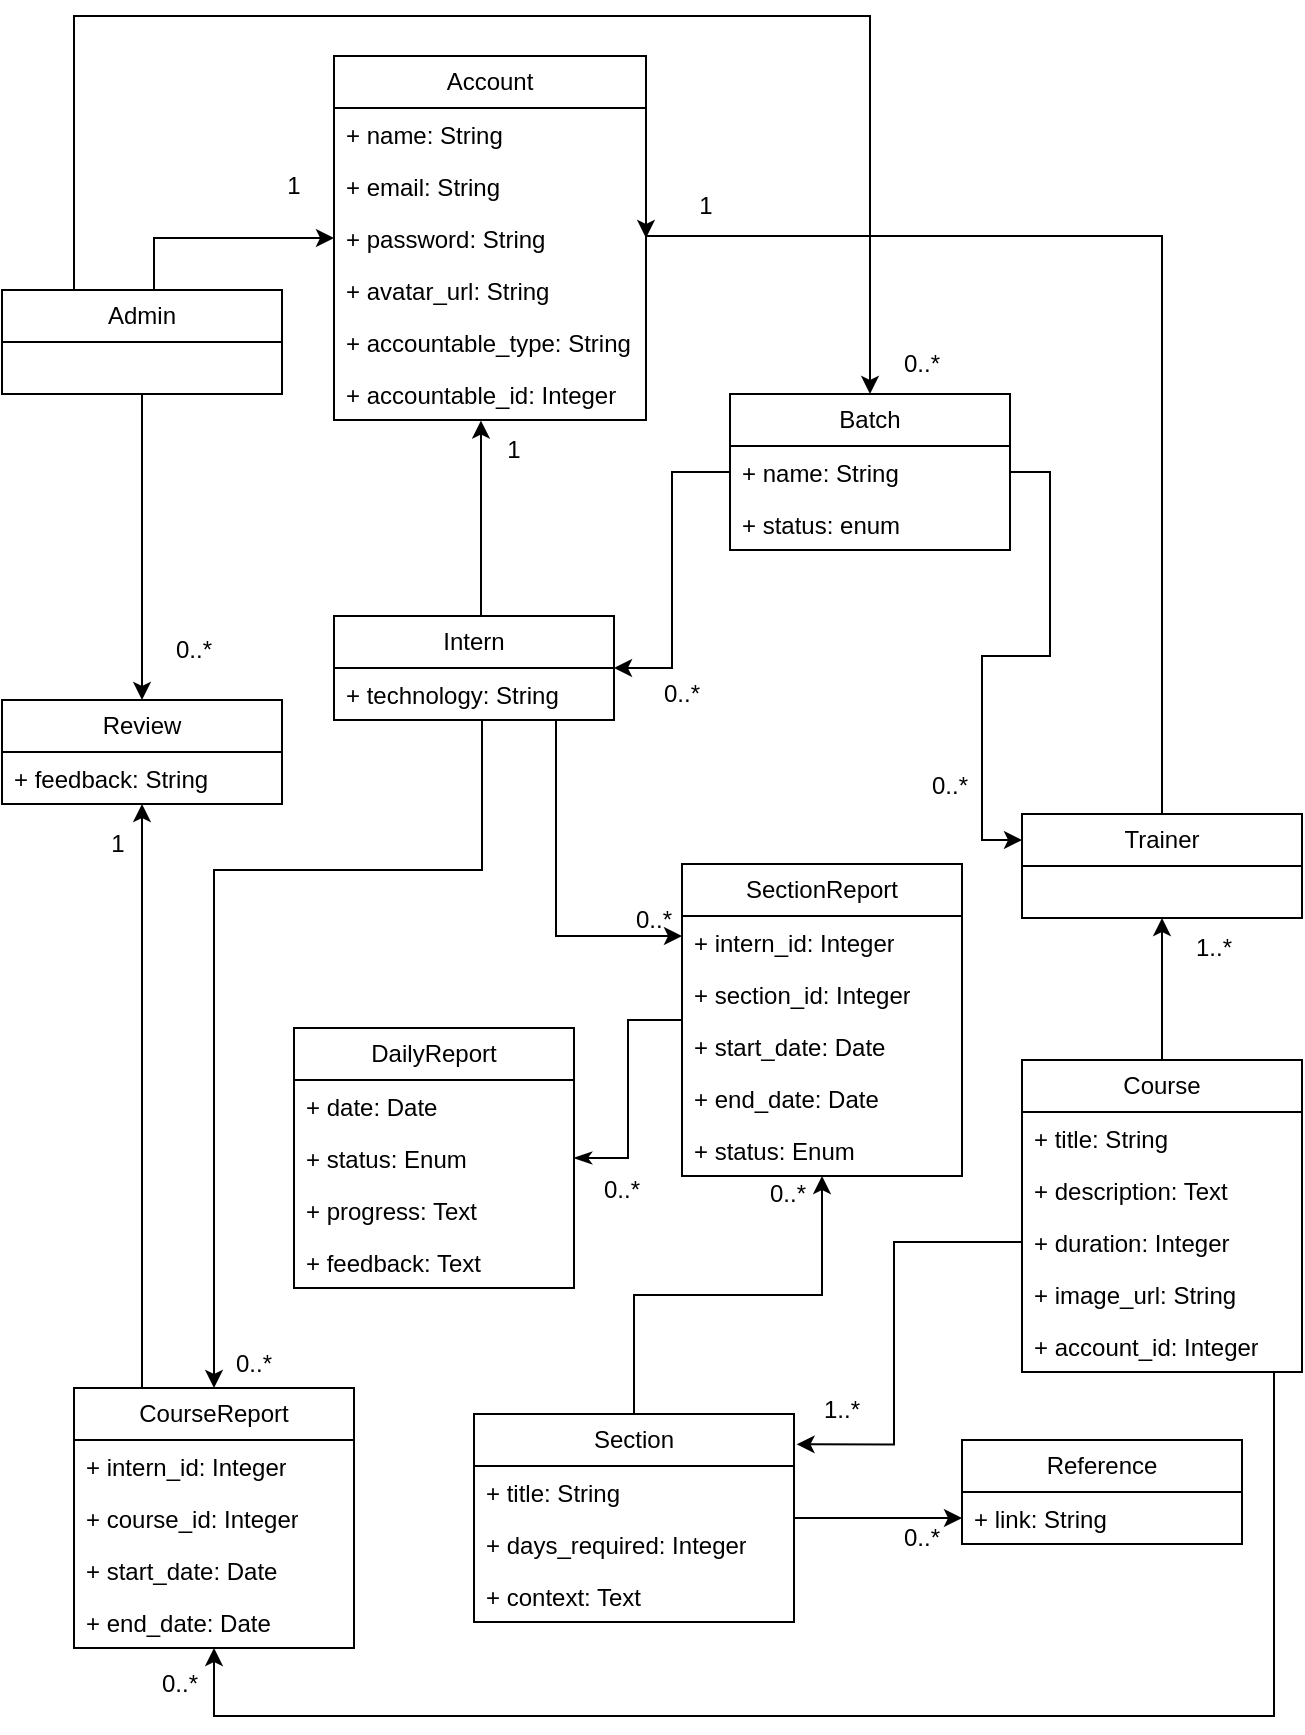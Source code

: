 <mxfile version="21.0.6" type="device"><diagram id="C5RBs43oDa-KdzZeNtuy" name="Page-1"><mxGraphModel dx="1363" dy="2093" grid="1" gridSize="10" guides="1" tooltips="1" connect="1" arrows="1" fold="1" page="1" pageScale="1" pageWidth="827" pageHeight="1169" math="0" shadow="0"><root><mxCell id="WIyWlLk6GJQsqaUBKTNV-0"/><mxCell id="WIyWlLk6GJQsqaUBKTNV-1" parent="WIyWlLk6GJQsqaUBKTNV-0"/><mxCell id="bo-UDaoQowbquBdlkFqw-72" style="edgeStyle=orthogonalEdgeStyle;rounded=0;orthogonalLoop=1;jettySize=auto;html=1;entryX=0.471;entryY=1.013;entryDx=0;entryDy=0;entryPerimeter=0;" parent="WIyWlLk6GJQsqaUBKTNV-1" source="bo-UDaoQowbquBdlkFqw-0" target="bo-UDaoQowbquBdlkFqw-66" edge="1"><mxGeometry relative="1" as="geometry"><Array as="points"><mxPoint x="313" y="-828"/></Array></mxGeometry></mxCell><mxCell id="bo-UDaoQowbquBdlkFqw-0" value="Intern" style="swimlane;fontStyle=0;childLayout=stackLayout;horizontal=1;startSize=26;fillColor=none;horizontalStack=0;resizeParent=1;resizeParentMax=0;resizeLast=0;collapsible=1;marginBottom=0;whiteSpace=wrap;html=1;" parent="WIyWlLk6GJQsqaUBKTNV-1" vertex="1"><mxGeometry x="240" y="-730" width="140" height="52" as="geometry"/></mxCell><mxCell id="bo-UDaoQowbquBdlkFqw-70" value="+ technology: String" style="text;strokeColor=none;fillColor=none;align=left;verticalAlign=top;spacingLeft=4;spacingRight=4;overflow=hidden;rotatable=0;points=[[0,0.5],[1,0.5]];portConstraint=eastwest;whiteSpace=wrap;html=1;" parent="bo-UDaoQowbquBdlkFqw-0" vertex="1"><mxGeometry y="26" width="140" height="26" as="geometry"/></mxCell><mxCell id="bo-UDaoQowbquBdlkFqw-58" style="edgeStyle=orthogonalEdgeStyle;rounded=0;orthogonalLoop=1;jettySize=auto;html=1;entryX=1.008;entryY=0.146;entryDx=0;entryDy=0;exitX=0;exitY=0.5;exitDx=0;exitDy=0;entryPerimeter=0;" parent="WIyWlLk6GJQsqaUBKTNV-1" source="bo-UDaoQowbquBdlkFqw-8" target="bo-UDaoQowbquBdlkFqw-10" edge="1"><mxGeometry relative="1" as="geometry"><Array as="points"><mxPoint x="520" y="-417"/><mxPoint x="520" y="-316"/></Array></mxGeometry></mxCell><mxCell id="bo-UDaoQowbquBdlkFqw-6" value="Course" style="swimlane;fontStyle=0;childLayout=stackLayout;horizontal=1;startSize=26;fillColor=none;horizontalStack=0;resizeParent=1;resizeParentMax=0;resizeLast=0;collapsible=1;marginBottom=0;whiteSpace=wrap;html=1;" parent="WIyWlLk6GJQsqaUBKTNV-1" vertex="1"><mxGeometry x="584" y="-508" width="140" height="156" as="geometry"/></mxCell><mxCell id="bo-UDaoQowbquBdlkFqw-7" value="+ title: String" style="text;strokeColor=none;fillColor=none;align=left;verticalAlign=top;spacingLeft=4;spacingRight=4;overflow=hidden;rotatable=0;points=[[0,0.5],[1,0.5]];portConstraint=eastwest;whiteSpace=wrap;html=1;" parent="bo-UDaoQowbquBdlkFqw-6" vertex="1"><mxGeometry y="26" width="140" height="26" as="geometry"/></mxCell><mxCell id="bo-UDaoQowbquBdlkFqw-49" value="+ description: Text" style="text;strokeColor=none;fillColor=none;align=left;verticalAlign=top;spacingLeft=4;spacingRight=4;overflow=hidden;rotatable=0;points=[[0,0.5],[1,0.5]];portConstraint=eastwest;whiteSpace=wrap;html=1;" parent="bo-UDaoQowbquBdlkFqw-6" vertex="1"><mxGeometry y="52" width="140" height="26" as="geometry"/></mxCell><mxCell id="bo-UDaoQowbquBdlkFqw-8" value="+ duration: Integer" style="text;strokeColor=none;fillColor=none;align=left;verticalAlign=top;spacingLeft=4;spacingRight=4;overflow=hidden;rotatable=0;points=[[0,0.5],[1,0.5]];portConstraint=eastwest;whiteSpace=wrap;html=1;" parent="bo-UDaoQowbquBdlkFqw-6" vertex="1"><mxGeometry y="78" width="140" height="26" as="geometry"/></mxCell><mxCell id="FfP8_EDP1E1twKm_tQtL-0" value="+ image_url: String" style="text;strokeColor=none;fillColor=none;align=left;verticalAlign=top;spacingLeft=4;spacingRight=4;overflow=hidden;rotatable=0;points=[[0,0.5],[1,0.5]];portConstraint=eastwest;whiteSpace=wrap;html=1;" parent="bo-UDaoQowbquBdlkFqw-6" vertex="1"><mxGeometry y="104" width="140" height="26" as="geometry"/></mxCell><mxCell id="bo-UDaoQowbquBdlkFqw-100" value="+ account_id: Integer" style="text;strokeColor=none;fillColor=none;align=left;verticalAlign=top;spacingLeft=4;spacingRight=4;overflow=hidden;rotatable=0;points=[[0,0.5],[1,0.5]];portConstraint=eastwest;whiteSpace=wrap;html=1;" parent="bo-UDaoQowbquBdlkFqw-6" vertex="1"><mxGeometry y="130" width="140" height="26" as="geometry"/></mxCell><mxCell id="bo-UDaoQowbquBdlkFqw-60" style="edgeStyle=orthogonalEdgeStyle;rounded=0;orthogonalLoop=1;jettySize=auto;html=1;entryX=0;entryY=0.5;entryDx=0;entryDy=0;" parent="WIyWlLk6GJQsqaUBKTNV-1" source="bo-UDaoQowbquBdlkFqw-10" target="bo-UDaoQowbquBdlkFqw-19" edge="1"><mxGeometry relative="1" as="geometry"/></mxCell><mxCell id="bo-UDaoQowbquBdlkFqw-10" value="Section" style="swimlane;fontStyle=0;childLayout=stackLayout;horizontal=1;startSize=26;fillColor=none;horizontalStack=0;resizeParent=1;resizeParentMax=0;resizeLast=0;collapsible=1;marginBottom=0;whiteSpace=wrap;html=1;" parent="WIyWlLk6GJQsqaUBKTNV-1" vertex="1"><mxGeometry x="310" y="-331" width="160" height="104" as="geometry"/></mxCell><mxCell id="bo-UDaoQowbquBdlkFqw-11" value="+ title: String" style="text;strokeColor=none;fillColor=none;align=left;verticalAlign=top;spacingLeft=4;spacingRight=4;overflow=hidden;rotatable=0;points=[[0,0.5],[1,0.5]];portConstraint=eastwest;whiteSpace=wrap;html=1;" parent="bo-UDaoQowbquBdlkFqw-10" vertex="1"><mxGeometry y="26" width="160" height="26" as="geometry"/></mxCell><mxCell id="bo-UDaoQowbquBdlkFqw-25" value="+ days_required: Integer" style="text;strokeColor=none;fillColor=none;align=left;verticalAlign=top;spacingLeft=4;spacingRight=4;overflow=hidden;rotatable=0;points=[[0,0.5],[1,0.5]];portConstraint=eastwest;whiteSpace=wrap;html=1;" parent="bo-UDaoQowbquBdlkFqw-10" vertex="1"><mxGeometry y="52" width="160" height="26" as="geometry"/></mxCell><mxCell id="bo-UDaoQowbquBdlkFqw-12" value="+ context: Text" style="text;strokeColor=none;fillColor=none;align=left;verticalAlign=top;spacingLeft=4;spacingRight=4;overflow=hidden;rotatable=0;points=[[0,0.5],[1,0.5]];portConstraint=eastwest;whiteSpace=wrap;html=1;" parent="bo-UDaoQowbquBdlkFqw-10" vertex="1"><mxGeometry y="78" width="160" height="26" as="geometry"/></mxCell><mxCell id="bo-UDaoQowbquBdlkFqw-16" value="Reference" style="swimlane;fontStyle=0;childLayout=stackLayout;horizontal=1;startSize=26;fillColor=none;horizontalStack=0;resizeParent=1;resizeParentMax=0;resizeLast=0;collapsible=1;marginBottom=0;whiteSpace=wrap;html=1;" parent="WIyWlLk6GJQsqaUBKTNV-1" vertex="1"><mxGeometry x="554" y="-318" width="140" height="52" as="geometry"/></mxCell><mxCell id="bo-UDaoQowbquBdlkFqw-19" value="+ link: String" style="text;strokeColor=none;fillColor=none;align=left;verticalAlign=top;spacingLeft=4;spacingRight=4;overflow=hidden;rotatable=0;points=[[0,0.5],[1,0.5]];portConstraint=eastwest;whiteSpace=wrap;html=1;" parent="bo-UDaoQowbquBdlkFqw-16" vertex="1"><mxGeometry y="26" width="140" height="26" as="geometry"/></mxCell><mxCell id="bo-UDaoQowbquBdlkFqw-26" value="DailyReport" style="swimlane;fontStyle=0;childLayout=stackLayout;horizontal=1;startSize=26;fillColor=none;horizontalStack=0;resizeParent=1;resizeParentMax=0;resizeLast=0;collapsible=1;marginBottom=0;whiteSpace=wrap;html=1;" parent="WIyWlLk6GJQsqaUBKTNV-1" vertex="1"><mxGeometry x="220" y="-524" width="140" height="130" as="geometry"/></mxCell><mxCell id="bo-UDaoQowbquBdlkFqw-27" value="+ date: Date" style="text;strokeColor=none;fillColor=none;align=left;verticalAlign=top;spacingLeft=4;spacingRight=4;overflow=hidden;rotatable=0;points=[[0,0.5],[1,0.5]];portConstraint=eastwest;whiteSpace=wrap;html=1;" parent="bo-UDaoQowbquBdlkFqw-26" vertex="1"><mxGeometry y="26" width="140" height="26" as="geometry"/></mxCell><mxCell id="bo-UDaoQowbquBdlkFqw-29" value="+ status: Enum" style="text;strokeColor=none;fillColor=none;align=left;verticalAlign=top;spacingLeft=4;spacingRight=4;overflow=hidden;rotatable=0;points=[[0,0.5],[1,0.5]];portConstraint=eastwest;whiteSpace=wrap;html=1;" parent="bo-UDaoQowbquBdlkFqw-26" vertex="1"><mxGeometry y="52" width="140" height="26" as="geometry"/></mxCell><mxCell id="bo-UDaoQowbquBdlkFqw-30" value="+ progress: Text" style="text;strokeColor=none;fillColor=none;align=left;verticalAlign=top;spacingLeft=4;spacingRight=4;overflow=hidden;rotatable=0;points=[[0,0.5],[1,0.5]];portConstraint=eastwest;whiteSpace=wrap;html=1;" parent="bo-UDaoQowbquBdlkFqw-26" vertex="1"><mxGeometry y="78" width="140" height="26" as="geometry"/></mxCell><mxCell id="bo-UDaoQowbquBdlkFqw-31" value="+ feedback: Text" style="text;strokeColor=none;fillColor=none;align=left;verticalAlign=top;spacingLeft=4;spacingRight=4;overflow=hidden;rotatable=0;points=[[0,0.5],[1,0.5]];portConstraint=eastwest;whiteSpace=wrap;html=1;" parent="bo-UDaoQowbquBdlkFqw-26" vertex="1"><mxGeometry y="104" width="140" height="26" as="geometry"/></mxCell><mxCell id="bo-UDaoQowbquBdlkFqw-57" style="edgeStyle=orthogonalEdgeStyle;rounded=0;orthogonalLoop=1;jettySize=auto;html=1;endArrow=none;endFill=0;startArrow=classic;startFill=1;" parent="WIyWlLk6GJQsqaUBKTNV-1" source="bo-UDaoQowbquBdlkFqw-33" target="bo-UDaoQowbquBdlkFqw-6" edge="1"><mxGeometry relative="1" as="geometry"/></mxCell><mxCell id="bo-UDaoQowbquBdlkFqw-73" style="edgeStyle=orthogonalEdgeStyle;rounded=0;orthogonalLoop=1;jettySize=auto;html=1;entryX=1;entryY=0.5;entryDx=0;entryDy=0;" parent="WIyWlLk6GJQsqaUBKTNV-1" source="bo-UDaoQowbquBdlkFqw-33" target="bo-UDaoQowbquBdlkFqw-64" edge="1"><mxGeometry relative="1" as="geometry"><Array as="points"><mxPoint x="654" y="-920"/><mxPoint x="396" y="-920"/></Array></mxGeometry></mxCell><mxCell id="bo-UDaoQowbquBdlkFqw-33" value="Trainer" style="swimlane;fontStyle=0;childLayout=stackLayout;horizontal=1;startSize=26;fillColor=none;horizontalStack=0;resizeParent=1;resizeParentMax=0;resizeLast=0;collapsible=1;marginBottom=0;whiteSpace=wrap;html=1;" parent="WIyWlLk6GJQsqaUBKTNV-1" vertex="1"><mxGeometry x="584" y="-631" width="140" height="52" as="geometry"/></mxCell><mxCell id="bo-UDaoQowbquBdlkFqw-71" style="edgeStyle=orthogonalEdgeStyle;rounded=0;orthogonalLoop=1;jettySize=auto;html=1;" parent="WIyWlLk6GJQsqaUBKTNV-1" source="bo-UDaoQowbquBdlkFqw-38" target="bo-UDaoQowbquBdlkFqw-61" edge="1"><mxGeometry relative="1" as="geometry"><Array as="points"><mxPoint x="150" y="-919"/></Array></mxGeometry></mxCell><mxCell id="bo-UDaoQowbquBdlkFqw-92" style="edgeStyle=orthogonalEdgeStyle;rounded=0;orthogonalLoop=1;jettySize=auto;html=1;entryX=0.5;entryY=0;entryDx=0;entryDy=0;" parent="WIyWlLk6GJQsqaUBKTNV-1" source="bo-UDaoQowbquBdlkFqw-38" target="D6Yok979D9v8QWeN1I6l-2" edge="1"><mxGeometry relative="1" as="geometry"><Array as="points"><mxPoint x="110" y="-1030"/><mxPoint x="508" y="-1030"/></Array></mxGeometry></mxCell><mxCell id="bo-UDaoQowbquBdlkFqw-38" value="Admin" style="swimlane;fontStyle=0;childLayout=stackLayout;horizontal=1;startSize=26;fillColor=none;horizontalStack=0;resizeParent=1;resizeParentMax=0;resizeLast=0;collapsible=1;marginBottom=0;whiteSpace=wrap;html=1;" parent="WIyWlLk6GJQsqaUBKTNV-1" vertex="1"><mxGeometry x="74" y="-893" width="140" height="52" as="geometry"/></mxCell><mxCell id="lEpBj5VCTiEoeozHY_Ku-29" style="edgeStyle=orthogonalEdgeStyle;rounded=0;orthogonalLoop=1;jettySize=auto;html=1;endArrow=none;endFill=0;startArrow=classic;startFill=1;" parent="WIyWlLk6GJQsqaUBKTNV-1" source="bo-UDaoQowbquBdlkFqw-44" target="lEpBj5VCTiEoeozHY_Ku-12" edge="1"><mxGeometry relative="1" as="geometry"><Array as="points"><mxPoint x="144" y="-460"/><mxPoint x="144" y="-460"/></Array></mxGeometry></mxCell><mxCell id="bo-UDaoQowbquBdlkFqw-44" value="Review" style="swimlane;fontStyle=0;childLayout=stackLayout;horizontal=1;startSize=26;fillColor=none;horizontalStack=0;resizeParent=1;resizeParentMax=0;resizeLast=0;collapsible=1;marginBottom=0;whiteSpace=wrap;html=1;" parent="WIyWlLk6GJQsqaUBKTNV-1" vertex="1"><mxGeometry x="74" y="-688" width="140" height="52" as="geometry"/></mxCell><mxCell id="bo-UDaoQowbquBdlkFqw-45" value="+ feedback: String" style="text;strokeColor=none;fillColor=none;align=left;verticalAlign=top;spacingLeft=4;spacingRight=4;overflow=hidden;rotatable=0;points=[[0,0.5],[1,0.5]];portConstraint=eastwest;whiteSpace=wrap;html=1;" parent="bo-UDaoQowbquBdlkFqw-44" vertex="1"><mxGeometry y="26" width="140" height="26" as="geometry"/></mxCell><mxCell id="bo-UDaoQowbquBdlkFqw-61" value="Account" style="swimlane;fontStyle=0;childLayout=stackLayout;horizontal=1;startSize=26;fillColor=none;horizontalStack=0;resizeParent=1;resizeParentMax=0;resizeLast=0;collapsible=1;marginBottom=0;whiteSpace=wrap;html=1;" parent="WIyWlLk6GJQsqaUBKTNV-1" vertex="1"><mxGeometry x="240" y="-1010" width="156" height="182" as="geometry"/></mxCell><mxCell id="bo-UDaoQowbquBdlkFqw-62" value="+ name: String" style="text;strokeColor=none;fillColor=none;align=left;verticalAlign=top;spacingLeft=4;spacingRight=4;overflow=hidden;rotatable=0;points=[[0,0.5],[1,0.5]];portConstraint=eastwest;whiteSpace=wrap;html=1;" parent="bo-UDaoQowbquBdlkFqw-61" vertex="1"><mxGeometry y="26" width="156" height="26" as="geometry"/></mxCell><mxCell id="bo-UDaoQowbquBdlkFqw-63" value="+ email: String" style="text;strokeColor=none;fillColor=none;align=left;verticalAlign=top;spacingLeft=4;spacingRight=4;overflow=hidden;rotatable=0;points=[[0,0.5],[1,0.5]];portConstraint=eastwest;whiteSpace=wrap;html=1;" parent="bo-UDaoQowbquBdlkFqw-61" vertex="1"><mxGeometry y="52" width="156" height="26" as="geometry"/></mxCell><mxCell id="bo-UDaoQowbquBdlkFqw-64" value="+ password: String" style="text;strokeColor=none;fillColor=none;align=left;verticalAlign=top;spacingLeft=4;spacingRight=4;overflow=hidden;rotatable=0;points=[[0,0.5],[1,0.5]];portConstraint=eastwest;whiteSpace=wrap;html=1;" parent="bo-UDaoQowbquBdlkFqw-61" vertex="1"><mxGeometry y="78" width="156" height="26" as="geometry"/></mxCell><mxCell id="bo-UDaoQowbquBdlkFqw-42" value="+ avatar_url: String" style="text;strokeColor=none;fillColor=none;align=left;verticalAlign=top;spacingLeft=4;spacingRight=4;overflow=hidden;rotatable=0;points=[[0,0.5],[1,0.5]];portConstraint=eastwest;whiteSpace=wrap;html=1;" parent="bo-UDaoQowbquBdlkFqw-61" vertex="1"><mxGeometry y="104" width="156" height="26" as="geometry"/></mxCell><mxCell id="bo-UDaoQowbquBdlkFqw-65" value="+ accountable_type: String" style="text;strokeColor=none;fillColor=none;align=left;verticalAlign=top;spacingLeft=4;spacingRight=4;overflow=hidden;rotatable=0;points=[[0,0.5],[1,0.5]];portConstraint=eastwest;whiteSpace=wrap;html=1;" parent="bo-UDaoQowbquBdlkFqw-61" vertex="1"><mxGeometry y="130" width="156" height="26" as="geometry"/></mxCell><mxCell id="bo-UDaoQowbquBdlkFqw-66" value="+ accountable_id: Integer" style="text;strokeColor=none;fillColor=none;align=left;verticalAlign=top;spacingLeft=4;spacingRight=4;overflow=hidden;rotatable=0;points=[[0,0.5],[1,0.5]];portConstraint=eastwest;whiteSpace=wrap;html=1;" parent="bo-UDaoQowbquBdlkFqw-61" vertex="1"><mxGeometry y="156" width="156" height="26" as="geometry"/></mxCell><mxCell id="bo-UDaoQowbquBdlkFqw-79" value="1" style="text;html=1;strokeColor=none;fillColor=none;align=center;verticalAlign=middle;whiteSpace=wrap;rounded=0;" parent="WIyWlLk6GJQsqaUBKTNV-1" vertex="1"><mxGeometry x="300" y="-828" width="60" height="30" as="geometry"/></mxCell><mxCell id="bo-UDaoQowbquBdlkFqw-80" value="1" style="text;html=1;strokeColor=none;fillColor=none;align=center;verticalAlign=middle;whiteSpace=wrap;rounded=0;" parent="WIyWlLk6GJQsqaUBKTNV-1" vertex="1"><mxGeometry x="190" y="-960" width="60" height="30" as="geometry"/></mxCell><mxCell id="bo-UDaoQowbquBdlkFqw-81" value="1" style="text;html=1;strokeColor=none;fillColor=none;align=center;verticalAlign=middle;whiteSpace=wrap;rounded=0;" parent="WIyWlLk6GJQsqaUBKTNV-1" vertex="1"><mxGeometry x="396" y="-950" width="60" height="30" as="geometry"/></mxCell><mxCell id="bo-UDaoQowbquBdlkFqw-83" value="0..*" style="text;html=1;strokeColor=none;fillColor=none;align=center;verticalAlign=middle;whiteSpace=wrap;rounded=0;" parent="WIyWlLk6GJQsqaUBKTNV-1" vertex="1"><mxGeometry x="140" y="-728" width="60" height="30" as="geometry"/></mxCell><mxCell id="bo-UDaoQowbquBdlkFqw-84" value="0..*" style="text;html=1;strokeColor=none;fillColor=none;align=center;verticalAlign=middle;whiteSpace=wrap;rounded=0;" parent="WIyWlLk6GJQsqaUBKTNV-1" vertex="1"><mxGeometry x="354" y="-458" width="60" height="30" as="geometry"/></mxCell><mxCell id="bo-UDaoQowbquBdlkFqw-85" value="0..*" style="text;html=1;strokeColor=none;fillColor=none;align=center;verticalAlign=middle;whiteSpace=wrap;rounded=0;" parent="WIyWlLk6GJQsqaUBKTNV-1" vertex="1"><mxGeometry x="504" y="-284" width="60" height="30" as="geometry"/></mxCell><mxCell id="bo-UDaoQowbquBdlkFqw-86" value="1..*" style="text;html=1;strokeColor=none;fillColor=none;align=center;verticalAlign=middle;whiteSpace=wrap;rounded=0;" parent="WIyWlLk6GJQsqaUBKTNV-1" vertex="1"><mxGeometry x="464" y="-348" width="60" height="30" as="geometry"/></mxCell><mxCell id="bo-UDaoQowbquBdlkFqw-90" value="0..*" style="text;html=1;strokeColor=none;fillColor=none;align=center;verticalAlign=middle;whiteSpace=wrap;rounded=0;" parent="WIyWlLk6GJQsqaUBKTNV-1" vertex="1"><mxGeometry x="504" y="-871" width="60" height="30" as="geometry"/></mxCell><mxCell id="bo-UDaoQowbquBdlkFqw-91" style="edgeStyle=orthogonalEdgeStyle;rounded=0;orthogonalLoop=1;jettySize=auto;html=1;entryX=0.5;entryY=0;entryDx=0;entryDy=0;" parent="WIyWlLk6GJQsqaUBKTNV-1" source="bo-UDaoQowbquBdlkFqw-38" target="bo-UDaoQowbquBdlkFqw-44" edge="1"><mxGeometry relative="1" as="geometry"><mxPoint x="220" y="-821" as="sourcePoint"/></mxGeometry></mxCell><mxCell id="bo-UDaoQowbquBdlkFqw-97" value="0..*" style="text;html=1;strokeColor=none;fillColor=none;align=center;verticalAlign=middle;whiteSpace=wrap;rounded=0;" parent="WIyWlLk6GJQsqaUBKTNV-1" vertex="1"><mxGeometry x="518" y="-660" width="60" height="30" as="geometry"/></mxCell><mxCell id="bo-UDaoQowbquBdlkFqw-99" value="1..*" style="text;html=1;strokeColor=none;fillColor=none;align=center;verticalAlign=middle;whiteSpace=wrap;rounded=0;" parent="WIyWlLk6GJQsqaUBKTNV-1" vertex="1"><mxGeometry x="650" y="-579" width="60" height="30" as="geometry"/></mxCell><mxCell id="lEpBj5VCTiEoeozHY_Ku-8" value="SectionReport" style="swimlane;fontStyle=0;childLayout=stackLayout;horizontal=1;startSize=26;fillColor=none;horizontalStack=0;resizeParent=1;resizeParentMax=0;resizeLast=0;collapsible=1;marginBottom=0;whiteSpace=wrap;html=1;" parent="WIyWlLk6GJQsqaUBKTNV-1" vertex="1"><mxGeometry x="414" y="-606" width="140" height="156" as="geometry"/></mxCell><mxCell id="lEpBj5VCTiEoeozHY_Ku-9" value="+ intern_id: Integer" style="text;strokeColor=none;fillColor=none;align=left;verticalAlign=top;spacingLeft=4;spacingRight=4;overflow=hidden;rotatable=0;points=[[0,0.5],[1,0.5]];portConstraint=eastwest;whiteSpace=wrap;html=1;" parent="lEpBj5VCTiEoeozHY_Ku-8" vertex="1"><mxGeometry y="26" width="140" height="26" as="geometry"/></mxCell><mxCell id="lEpBj5VCTiEoeozHY_Ku-10" value="+ section_id: Integer" style="text;strokeColor=none;fillColor=none;align=left;verticalAlign=top;spacingLeft=4;spacingRight=4;overflow=hidden;rotatable=0;points=[[0,0.5],[1,0.5]];portConstraint=eastwest;whiteSpace=wrap;html=1;" parent="lEpBj5VCTiEoeozHY_Ku-8" vertex="1"><mxGeometry y="52" width="140" height="26" as="geometry"/></mxCell><mxCell id="lEpBj5VCTiEoeozHY_Ku-11" value="+ start_date: Date" style="text;strokeColor=none;fillColor=none;align=left;verticalAlign=top;spacingLeft=4;spacingRight=4;overflow=hidden;rotatable=0;points=[[0,0.5],[1,0.5]];portConstraint=eastwest;whiteSpace=wrap;html=1;" parent="lEpBj5VCTiEoeozHY_Ku-8" vertex="1"><mxGeometry y="78" width="140" height="26" as="geometry"/></mxCell><mxCell id="lEpBj5VCTiEoeozHY_Ku-22" value="+ end_date: Date" style="text;strokeColor=none;fillColor=none;align=left;verticalAlign=top;spacingLeft=4;spacingRight=4;overflow=hidden;rotatable=0;points=[[0,0.5],[1,0.5]];portConstraint=eastwest;whiteSpace=wrap;html=1;" parent="lEpBj5VCTiEoeozHY_Ku-8" vertex="1"><mxGeometry y="104" width="140" height="26" as="geometry"/></mxCell><mxCell id="FfP8_EDP1E1twKm_tQtL-1" value="+ status: Enum" style="text;strokeColor=none;fillColor=none;align=left;verticalAlign=top;spacingLeft=4;spacingRight=4;overflow=hidden;rotatable=0;points=[[0,0.5],[1,0.5]];portConstraint=eastwest;whiteSpace=wrap;html=1;" parent="lEpBj5VCTiEoeozHY_Ku-8" vertex="1"><mxGeometry y="130" width="140" height="26" as="geometry"/></mxCell><mxCell id="lEpBj5VCTiEoeozHY_Ku-12" value="CourseReport" style="swimlane;fontStyle=0;childLayout=stackLayout;horizontal=1;startSize=26;fillColor=none;horizontalStack=0;resizeParent=1;resizeParentMax=0;resizeLast=0;collapsible=1;marginBottom=0;whiteSpace=wrap;html=1;" parent="WIyWlLk6GJQsqaUBKTNV-1" vertex="1"><mxGeometry x="110" y="-344" width="140" height="130" as="geometry"/></mxCell><mxCell id="lEpBj5VCTiEoeozHY_Ku-13" value="+ intern_id: Integer" style="text;strokeColor=none;fillColor=none;align=left;verticalAlign=top;spacingLeft=4;spacingRight=4;overflow=hidden;rotatable=0;points=[[0,0.5],[1,0.5]];portConstraint=eastwest;whiteSpace=wrap;html=1;" parent="lEpBj5VCTiEoeozHY_Ku-12" vertex="1"><mxGeometry y="26" width="140" height="26" as="geometry"/></mxCell><mxCell id="lEpBj5VCTiEoeozHY_Ku-14" value="+ course_id: Integer" style="text;strokeColor=none;fillColor=none;align=left;verticalAlign=top;spacingLeft=4;spacingRight=4;overflow=hidden;rotatable=0;points=[[0,0.5],[1,0.5]];portConstraint=eastwest;whiteSpace=wrap;html=1;" parent="lEpBj5VCTiEoeozHY_Ku-12" vertex="1"><mxGeometry y="52" width="140" height="26" as="geometry"/></mxCell><mxCell id="lEpBj5VCTiEoeozHY_Ku-15" value="+ start_date: Date" style="text;strokeColor=none;fillColor=none;align=left;verticalAlign=top;spacingLeft=4;spacingRight=4;overflow=hidden;rotatable=0;points=[[0,0.5],[1,0.5]];portConstraint=eastwest;whiteSpace=wrap;html=1;" parent="lEpBj5VCTiEoeozHY_Ku-12" vertex="1"><mxGeometry y="78" width="140" height="26" as="geometry"/></mxCell><mxCell id="lEpBj5VCTiEoeozHY_Ku-23" value="+ end_date: Date" style="text;strokeColor=none;fillColor=none;align=left;verticalAlign=top;spacingLeft=4;spacingRight=4;overflow=hidden;rotatable=0;points=[[0,0.5],[1,0.5]];portConstraint=eastwest;whiteSpace=wrap;html=1;" parent="lEpBj5VCTiEoeozHY_Ku-12" vertex="1"><mxGeometry y="104" width="140" height="26" as="geometry"/></mxCell><mxCell id="lEpBj5VCTiEoeozHY_Ku-16" value="" style="endArrow=classic;html=1;rounded=0;endFill=1;edgeStyle=orthogonalEdgeStyle;" parent="WIyWlLk6GJQsqaUBKTNV-1" source="bo-UDaoQowbquBdlkFqw-70" target="lEpBj5VCTiEoeozHY_Ku-8" edge="1"><mxGeometry relative="1" as="geometry"><mxPoint x="351.1" y="-636.104" as="sourcePoint"/><mxPoint x="410" y="-570" as="targetPoint"/><Array as="points"><mxPoint x="351" y="-570"/></Array></mxGeometry></mxCell><mxCell id="lEpBj5VCTiEoeozHY_Ku-17" value="0..*" style="resizable=0;html=1;whiteSpace=wrap;align=right;verticalAlign=bottom;" parent="lEpBj5VCTiEoeozHY_Ku-16" connectable="0" vertex="1"><mxGeometry x="1" relative="1" as="geometry"><mxPoint x="-4" as="offset"/></mxGeometry></mxCell><mxCell id="lEpBj5VCTiEoeozHY_Ku-18" value="" style="endArrow=classic;html=1;rounded=0;edgeStyle=orthogonalEdgeStyle;endFill=1;" parent="WIyWlLk6GJQsqaUBKTNV-1" source="bo-UDaoQowbquBdlkFqw-0" target="lEpBj5VCTiEoeozHY_Ku-12" edge="1"><mxGeometry relative="1" as="geometry"><mxPoint x="380" y="-570" as="sourcePoint"/><mxPoint x="540" y="-570" as="targetPoint"/><Array as="points"><mxPoint x="314" y="-603"/><mxPoint x="180" y="-603"/></Array></mxGeometry></mxCell><mxCell id="lEpBj5VCTiEoeozHY_Ku-19" value="0..*" style="resizable=0;html=1;whiteSpace=wrap;align=right;verticalAlign=bottom;" parent="lEpBj5VCTiEoeozHY_Ku-18" connectable="0" vertex="1"><mxGeometry x="1" relative="1" as="geometry"><mxPoint x="30" y="-4" as="offset"/></mxGeometry></mxCell><mxCell id="lEpBj5VCTiEoeozHY_Ku-20" value="" style="endArrow=classic;html=1;rounded=0;edgeStyle=orthogonalEdgeStyle;startArrow=none;startFill=0;endFill=1;" parent="WIyWlLk6GJQsqaUBKTNV-1" source="bo-UDaoQowbquBdlkFqw-10" target="lEpBj5VCTiEoeozHY_Ku-8" edge="1"><mxGeometry relative="1" as="geometry"><mxPoint x="320" y="-400" as="sourcePoint"/><mxPoint x="480" y="-400" as="targetPoint"/></mxGeometry></mxCell><mxCell id="lEpBj5VCTiEoeozHY_Ku-21" value="0..*" style="resizable=0;html=1;whiteSpace=wrap;align=right;verticalAlign=bottom;" parent="lEpBj5VCTiEoeozHY_Ku-20" connectable="0" vertex="1"><mxGeometry x="1" relative="1" as="geometry"><mxPoint x="-7" y="17" as="offset"/></mxGeometry></mxCell><mxCell id="lEpBj5VCTiEoeozHY_Ku-24" value="" style="endArrow=classic;html=1;rounded=0;edgeStyle=orthogonalEdgeStyle;endFill=1;" parent="WIyWlLk6GJQsqaUBKTNV-1" source="bo-UDaoQowbquBdlkFqw-6" target="lEpBj5VCTiEoeozHY_Ku-23" edge="1"><mxGeometry relative="1" as="geometry"><mxPoint x="530" y="-490" as="sourcePoint"/><mxPoint x="690" y="-490" as="targetPoint"/><Array as="points"><mxPoint x="710" y="-180"/><mxPoint x="180" y="-180"/></Array></mxGeometry></mxCell><mxCell id="lEpBj5VCTiEoeozHY_Ku-25" value="0..*" style="resizable=0;html=1;whiteSpace=wrap;align=right;verticalAlign=bottom;" parent="lEpBj5VCTiEoeozHY_Ku-24" connectable="0" vertex="1"><mxGeometry x="1" relative="1" as="geometry"><mxPoint x="-7" y="26" as="offset"/></mxGeometry></mxCell><mxCell id="lEpBj5VCTiEoeozHY_Ku-26" value="" style="endArrow=classicThin;html=1;rounded=0;edgeStyle=orthogonalEdgeStyle;endFill=1;" parent="WIyWlLk6GJQsqaUBKTNV-1" source="lEpBj5VCTiEoeozHY_Ku-8" target="bo-UDaoQowbquBdlkFqw-26" edge="1"><mxGeometry relative="1" as="geometry"><mxPoint x="90" y="-290" as="sourcePoint"/><mxPoint x="250" y="-290" as="targetPoint"/></mxGeometry></mxCell><mxCell id="lEpBj5VCTiEoeozHY_Ku-30" value="1" style="text;html=1;strokeColor=none;fillColor=none;align=center;verticalAlign=middle;whiteSpace=wrap;rounded=0;" parent="WIyWlLk6GJQsqaUBKTNV-1" vertex="1"><mxGeometry x="102" y="-631" width="60" height="30" as="geometry"/></mxCell><mxCell id="D6Yok979D9v8QWeN1I6l-13" value="" style="edgeStyle=orthogonalEdgeStyle;rounded=0;orthogonalLoop=1;jettySize=auto;html=1;entryX=1;entryY=0.5;entryDx=0;entryDy=0;" parent="WIyWlLk6GJQsqaUBKTNV-1" source="D6Yok979D9v8QWeN1I6l-2" target="bo-UDaoQowbquBdlkFqw-0" edge="1"><mxGeometry relative="1" as="geometry"><mxPoint x="508" y="-743" as="targetPoint"/></mxGeometry></mxCell><mxCell id="D6Yok979D9v8QWeN1I6l-2" value="Batch" style="swimlane;fontStyle=0;childLayout=stackLayout;horizontal=1;startSize=26;fillColor=none;horizontalStack=0;resizeParent=1;resizeParentMax=0;resizeLast=0;collapsible=1;marginBottom=0;whiteSpace=wrap;html=1;" parent="WIyWlLk6GJQsqaUBKTNV-1" vertex="1"><mxGeometry x="438" y="-841" width="140" height="78" as="geometry"/></mxCell><mxCell id="D6Yok979D9v8QWeN1I6l-3" value="+ name: String" style="text;strokeColor=none;fillColor=none;align=left;verticalAlign=top;spacingLeft=4;spacingRight=4;overflow=hidden;rotatable=0;points=[[0,0.5],[1,0.5]];portConstraint=eastwest;whiteSpace=wrap;html=1;" parent="D6Yok979D9v8QWeN1I6l-2" vertex="1"><mxGeometry y="26" width="140" height="26" as="geometry"/></mxCell><mxCell id="y-3E6jmwIB1B69fcAO6s-2" value="+ status: enum" style="text;strokeColor=none;fillColor=none;align=left;verticalAlign=top;spacingLeft=4;spacingRight=4;overflow=hidden;rotatable=0;points=[[0,0.5],[1,0.5]];portConstraint=eastwest;whiteSpace=wrap;html=1;" vertex="1" parent="D6Yok979D9v8QWeN1I6l-2"><mxGeometry y="52" width="140" height="26" as="geometry"/></mxCell><mxCell id="D6Yok979D9v8QWeN1I6l-14" value="0..*" style="text;html=1;strokeColor=none;fillColor=none;align=center;verticalAlign=middle;whiteSpace=wrap;rounded=0;" parent="WIyWlLk6GJQsqaUBKTNV-1" vertex="1"><mxGeometry x="384" y="-706" width="60" height="30" as="geometry"/></mxCell><mxCell id="y-3E6jmwIB1B69fcAO6s-0" style="edgeStyle=orthogonalEdgeStyle;rounded=0;orthogonalLoop=1;jettySize=auto;html=1;entryX=0;entryY=0.25;entryDx=0;entryDy=0;" edge="1" parent="WIyWlLk6GJQsqaUBKTNV-1" source="D6Yok979D9v8QWeN1I6l-3" target="bo-UDaoQowbquBdlkFqw-33"><mxGeometry relative="1" as="geometry"/></mxCell></root></mxGraphModel></diagram></mxfile>